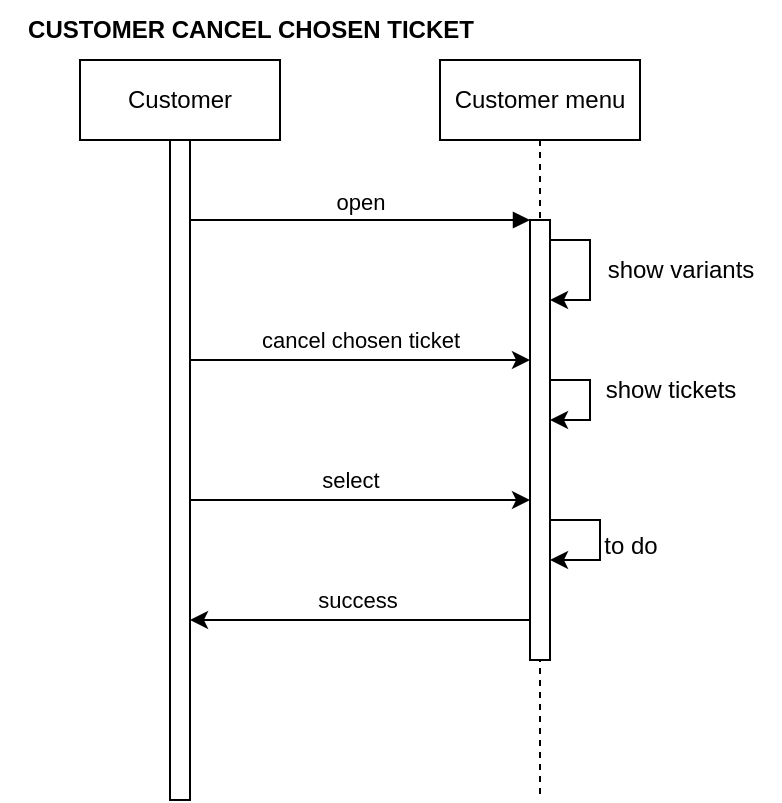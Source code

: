 <mxfile version="21.1.8" type="device">
  <diagram name="Page-1" id="2YBvvXClWsGukQMizWep">
    <mxGraphModel dx="945" dy="619" grid="1" gridSize="10" guides="1" tooltips="1" connect="1" arrows="1" fold="1" page="1" pageScale="1" pageWidth="850" pageHeight="1100" math="0" shadow="0">
      <root>
        <mxCell id="0" />
        <mxCell id="1" parent="0" />
        <mxCell id="ttpBjqUp8vHlgBiYAZWB-1" value="Customer" style="shape=umlLifeline;perimeter=lifelinePerimeter;whiteSpace=wrap;html=1;container=0;dropTarget=0;collapsible=0;recursiveResize=0;outlineConnect=0;portConstraint=eastwest;newEdgeStyle={&quot;edgeStyle&quot;:&quot;elbowEdgeStyle&quot;,&quot;elbow&quot;:&quot;vertical&quot;,&quot;curved&quot;:0,&quot;rounded&quot;:0};" parent="1" vertex="1">
          <mxGeometry x="40" y="40" width="100" height="370" as="geometry" />
        </mxCell>
        <mxCell id="ttpBjqUp8vHlgBiYAZWB-2" value="" style="html=1;points=[];perimeter=orthogonalPerimeter;outlineConnect=0;targetShapes=umlLifeline;portConstraint=eastwest;newEdgeStyle={&quot;edgeStyle&quot;:&quot;elbowEdgeStyle&quot;,&quot;elbow&quot;:&quot;vertical&quot;,&quot;curved&quot;:0,&quot;rounded&quot;:0};" parent="ttpBjqUp8vHlgBiYAZWB-1" vertex="1">
          <mxGeometry x="45" y="40" width="10" height="330" as="geometry" />
        </mxCell>
        <mxCell id="ttpBjqUp8vHlgBiYAZWB-3" value="Customer menu" style="shape=umlLifeline;perimeter=lifelinePerimeter;whiteSpace=wrap;html=1;container=0;dropTarget=0;collapsible=0;recursiveResize=0;outlineConnect=0;portConstraint=eastwest;newEdgeStyle={&quot;edgeStyle&quot;:&quot;elbowEdgeStyle&quot;,&quot;elbow&quot;:&quot;vertical&quot;,&quot;curved&quot;:0,&quot;rounded&quot;:0};" parent="1" vertex="1">
          <mxGeometry x="220" y="40" width="100" height="370" as="geometry" />
        </mxCell>
        <mxCell id="ttpBjqUp8vHlgBiYAZWB-4" value="" style="html=1;points=[];perimeter=orthogonalPerimeter;outlineConnect=0;targetShapes=umlLifeline;portConstraint=eastwest;newEdgeStyle={&quot;edgeStyle&quot;:&quot;elbowEdgeStyle&quot;,&quot;elbow&quot;:&quot;vertical&quot;,&quot;curved&quot;:0,&quot;rounded&quot;:0};" parent="ttpBjqUp8vHlgBiYAZWB-3" vertex="1">
          <mxGeometry x="45" y="80" width="10" height="220" as="geometry" />
        </mxCell>
        <mxCell id="ttpBjqUp8vHlgBiYAZWB-5" value="" style="endArrow=classic;html=1;rounded=0;" parent="ttpBjqUp8vHlgBiYAZWB-3" source="ttpBjqUp8vHlgBiYAZWB-4" target="ttpBjqUp8vHlgBiYAZWB-4" edge="1">
          <mxGeometry width="50" height="50" relative="1" as="geometry">
            <mxPoint x="70" y="120" as="sourcePoint" />
            <mxPoint x="120" y="70" as="targetPoint" />
            <Array as="points">
              <mxPoint x="75" y="90" />
              <mxPoint x="75" y="120" />
            </Array>
          </mxGeometry>
        </mxCell>
        <mxCell id="ttpBjqUp8vHlgBiYAZWB-6" value="" style="endArrow=classic;html=1;rounded=0;" parent="ttpBjqUp8vHlgBiYAZWB-3" source="ttpBjqUp8vHlgBiYAZWB-4" target="ttpBjqUp8vHlgBiYAZWB-4" edge="1">
          <mxGeometry width="50" height="50" relative="1" as="geometry">
            <mxPoint x="50" y="200" as="sourcePoint" />
            <mxPoint x="100" y="150" as="targetPoint" />
            <Array as="points">
              <mxPoint x="75" y="160" />
              <mxPoint x="75" y="180" />
            </Array>
          </mxGeometry>
        </mxCell>
        <mxCell id="ttpBjqUp8vHlgBiYAZWB-20" value="" style="endArrow=classic;html=1;rounded=0;" parent="ttpBjqUp8vHlgBiYAZWB-3" source="ttpBjqUp8vHlgBiYAZWB-4" target="ttpBjqUp8vHlgBiYAZWB-4" edge="1">
          <mxGeometry width="50" height="50" relative="1" as="geometry">
            <mxPoint x="10" y="280" as="sourcePoint" />
            <mxPoint x="60" y="230" as="targetPoint" />
            <Array as="points">
              <mxPoint x="80" y="230" />
              <mxPoint x="80" y="250" />
            </Array>
          </mxGeometry>
        </mxCell>
        <mxCell id="ttpBjqUp8vHlgBiYAZWB-7" value="open" style="html=1;verticalAlign=bottom;endArrow=block;edgeStyle=elbowEdgeStyle;elbow=vertical;curved=0;rounded=0;" parent="1" source="ttpBjqUp8vHlgBiYAZWB-2" target="ttpBjqUp8vHlgBiYAZWB-4" edge="1">
          <mxGeometry relative="1" as="geometry">
            <mxPoint x="195" y="130" as="sourcePoint" />
            <Array as="points">
              <mxPoint x="180" y="120" />
            </Array>
          </mxGeometry>
        </mxCell>
        <mxCell id="ttpBjqUp8vHlgBiYAZWB-8" value="show variants" style="text;html=1;align=center;verticalAlign=middle;resizable=0;points=[];autosize=1;strokeColor=none;fillColor=none;" parent="1" vertex="1">
          <mxGeometry x="290" y="130" width="100" height="30" as="geometry" />
        </mxCell>
        <mxCell id="ttpBjqUp8vHlgBiYAZWB-9" value="" style="endArrow=classic;html=1;rounded=0;" parent="1" source="ttpBjqUp8vHlgBiYAZWB-2" target="ttpBjqUp8vHlgBiYAZWB-4" edge="1">
          <mxGeometry relative="1" as="geometry">
            <mxPoint x="150" y="189.58" as="sourcePoint" />
            <mxPoint x="250" y="189.58" as="targetPoint" />
            <Array as="points">
              <mxPoint x="220" y="190" />
            </Array>
          </mxGeometry>
        </mxCell>
        <mxCell id="ttpBjqUp8vHlgBiYAZWB-10" value="cancel chosen ticket" style="edgeLabel;resizable=0;html=1;align=center;verticalAlign=middle;" parent="ttpBjqUp8vHlgBiYAZWB-9" connectable="0" vertex="1">
          <mxGeometry relative="1" as="geometry">
            <mxPoint y="-10" as="offset" />
          </mxGeometry>
        </mxCell>
        <mxCell id="ttpBjqUp8vHlgBiYAZWB-11" value="show tickets" style="text;html=1;align=center;verticalAlign=middle;resizable=0;points=[];autosize=1;strokeColor=none;fillColor=none;" parent="1" vertex="1">
          <mxGeometry x="290" y="190" width="90" height="30" as="geometry" />
        </mxCell>
        <mxCell id="ttpBjqUp8vHlgBiYAZWB-15" value="" style="endArrow=classic;html=1;rounded=0;" parent="1" source="ttpBjqUp8vHlgBiYAZWB-2" target="ttpBjqUp8vHlgBiYAZWB-4" edge="1">
          <mxGeometry relative="1" as="geometry">
            <mxPoint x="290" y="260" as="sourcePoint" />
            <mxPoint x="560" y="260" as="targetPoint" />
            <Array as="points">
              <mxPoint x="220" y="260" />
            </Array>
          </mxGeometry>
        </mxCell>
        <mxCell id="ttpBjqUp8vHlgBiYAZWB-16" value="select" style="edgeLabel;resizable=0;html=1;align=center;verticalAlign=middle;" parent="ttpBjqUp8vHlgBiYAZWB-15" connectable="0" vertex="1">
          <mxGeometry relative="1" as="geometry">
            <mxPoint x="-5" y="-10" as="offset" />
          </mxGeometry>
        </mxCell>
        <mxCell id="ttpBjqUp8vHlgBiYAZWB-21" value="to do" style="text;html=1;align=center;verticalAlign=middle;resizable=0;points=[];autosize=1;strokeColor=none;fillColor=none;" parent="1" vertex="1">
          <mxGeometry x="290" y="268" width="50" height="30" as="geometry" />
        </mxCell>
        <mxCell id="ttpBjqUp8vHlgBiYAZWB-22" value="" style="endArrow=classic;html=1;rounded=0;" parent="1" source="ttpBjqUp8vHlgBiYAZWB-4" target="ttpBjqUp8vHlgBiYAZWB-2" edge="1">
          <mxGeometry relative="1" as="geometry">
            <mxPoint x="130" y="290" as="sourcePoint" />
            <mxPoint x="230" y="290" as="targetPoint" />
            <Array as="points">
              <mxPoint x="220" y="320" />
            </Array>
          </mxGeometry>
        </mxCell>
        <mxCell id="ttpBjqUp8vHlgBiYAZWB-23" value="success&amp;nbsp;" style="edgeLabel;resizable=0;html=1;align=center;verticalAlign=middle;" parent="ttpBjqUp8vHlgBiYAZWB-22" connectable="0" vertex="1">
          <mxGeometry relative="1" as="geometry">
            <mxPoint y="-10" as="offset" />
          </mxGeometry>
        </mxCell>
        <mxCell id="ttpBjqUp8vHlgBiYAZWB-25" value="CUSTOMER CANCEL CHOSEN TICKET" style="text;html=1;align=center;verticalAlign=middle;resizable=0;points=[];autosize=1;strokeColor=none;fillColor=none;strokeWidth=1;fontStyle=1" parent="1" vertex="1">
          <mxGeometry y="10" width="250" height="30" as="geometry" />
        </mxCell>
      </root>
    </mxGraphModel>
  </diagram>
</mxfile>
